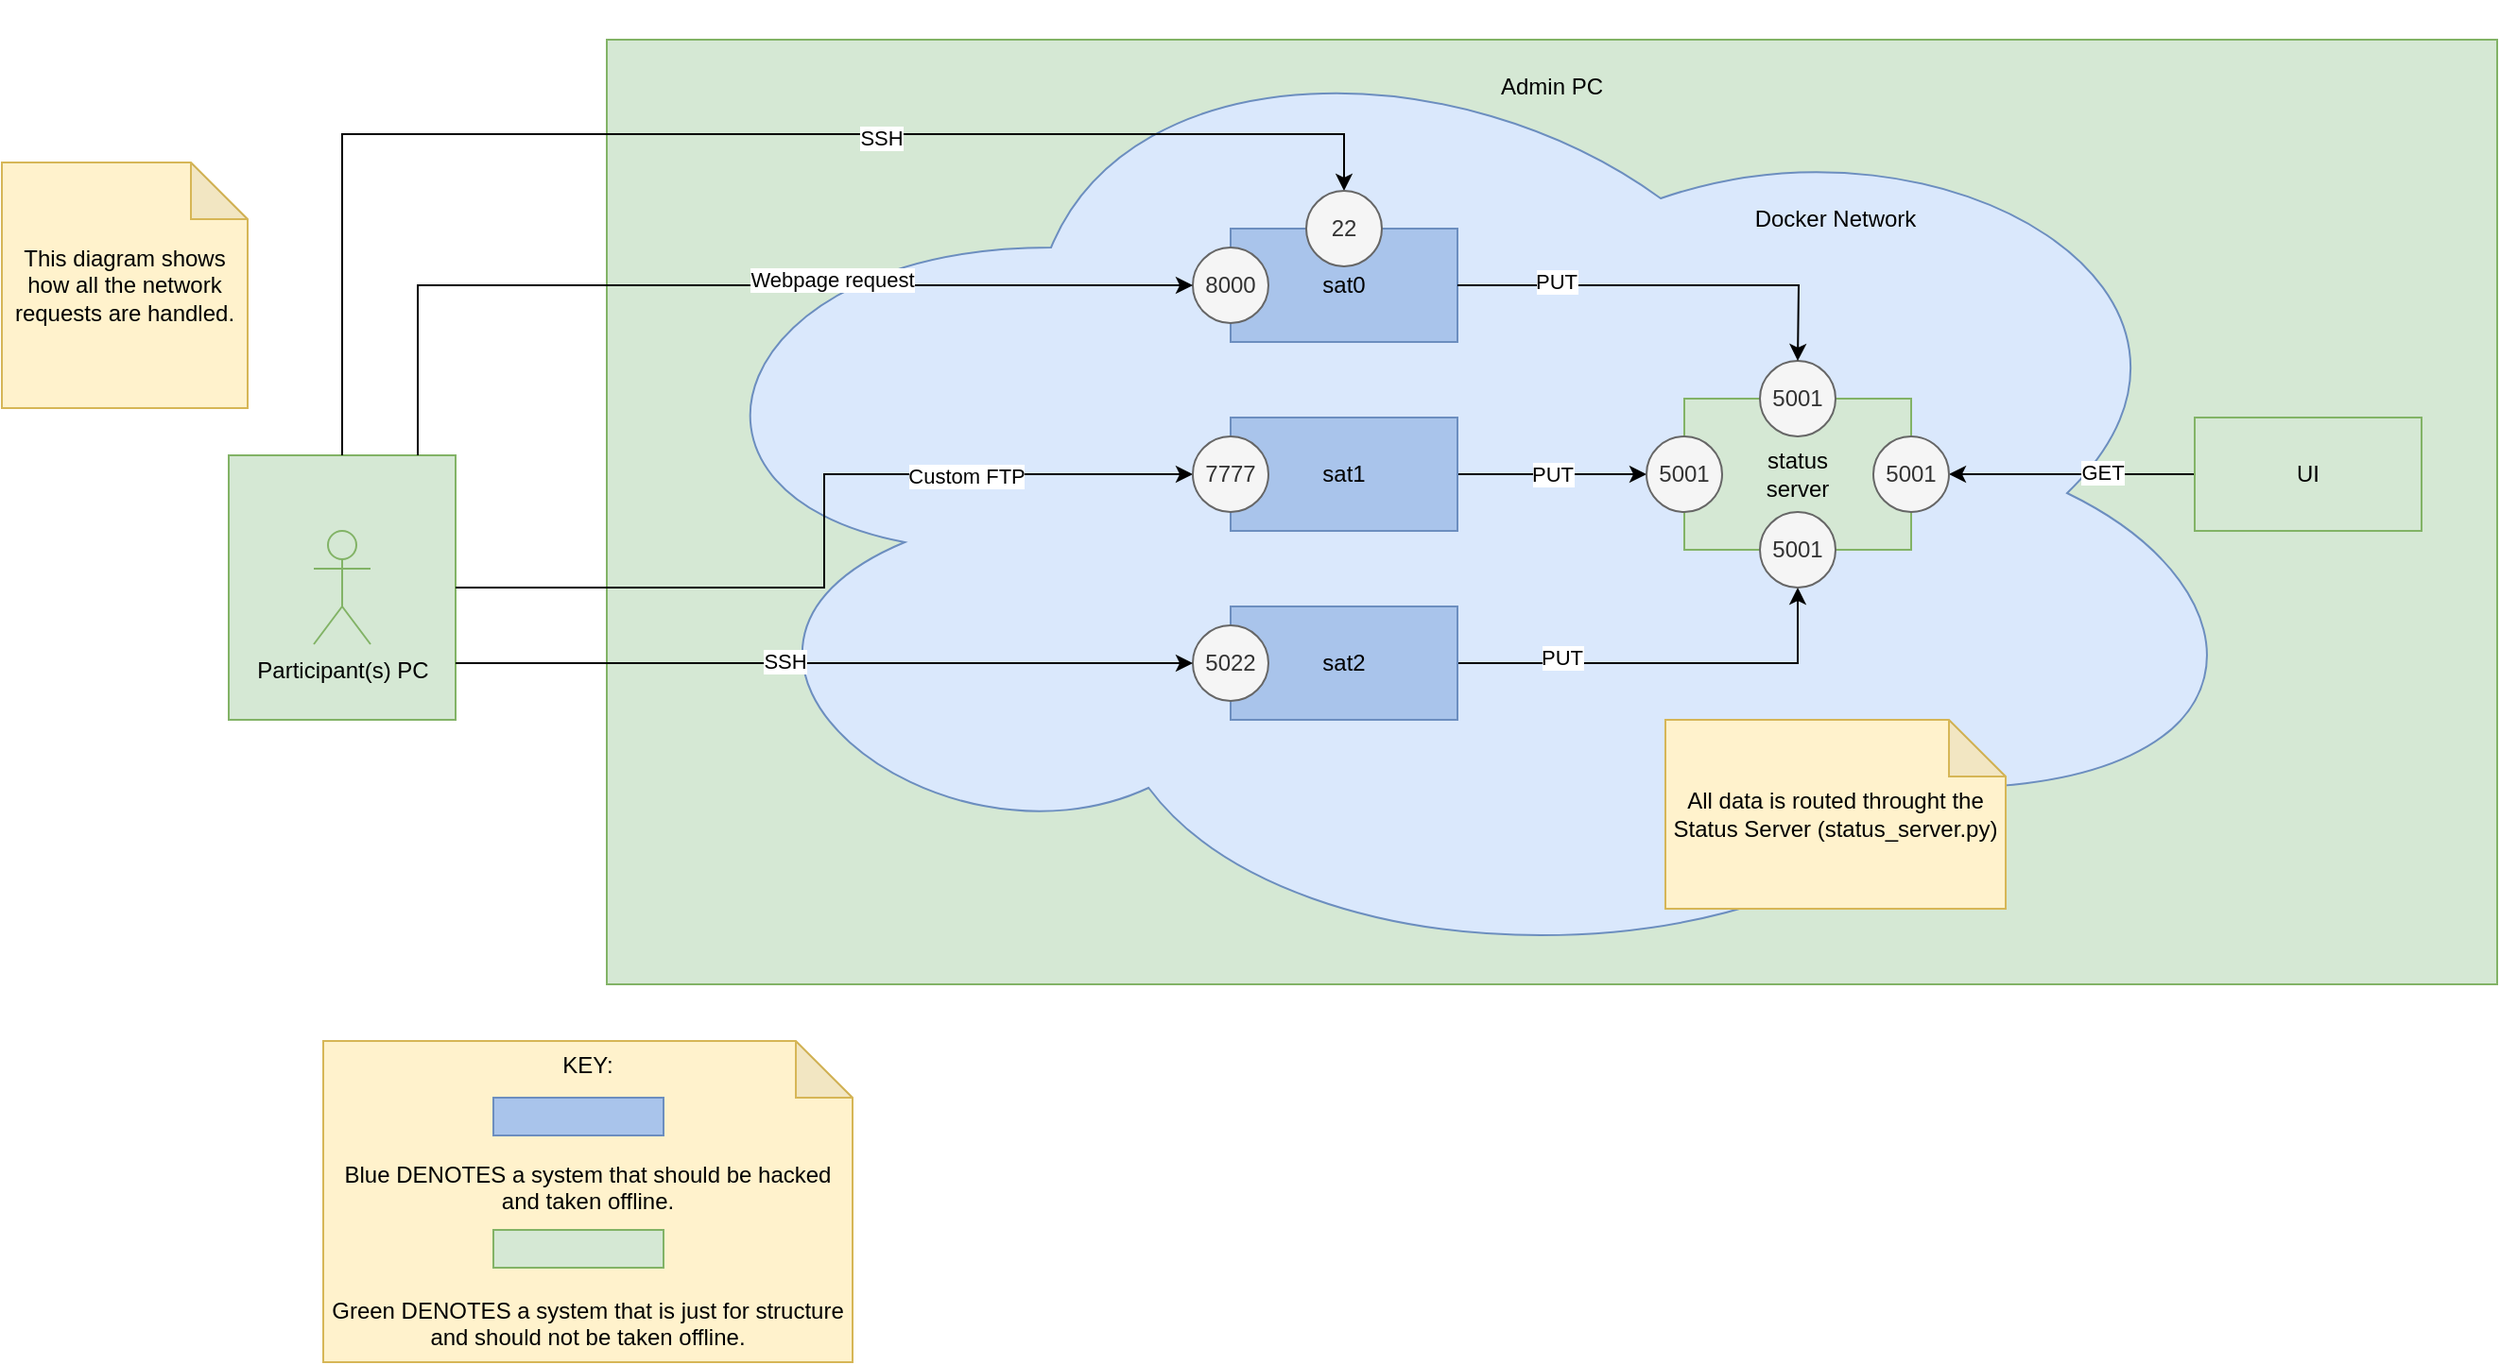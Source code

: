 <mxfile version="20.3.0" type="device"><diagram id="r4gc7Tyj2xSRfbFGmvSZ" name="Page-1"><mxGraphModel dx="2272" dy="865" grid="1" gridSize="10" guides="1" tooltips="1" connect="1" arrows="1" fold="1" page="1" pageScale="1" pageWidth="850" pageHeight="1100" math="0" shadow="0"><root><mxCell id="0"/><mxCell id="1" parent="0"/><mxCell id="dtuBN0e8xUeErcPKpAcE-1" value="" style="rounded=0;whiteSpace=wrap;html=1;fillColor=#d5e8d4;strokeColor=#82b366;" parent="1" vertex="1"><mxGeometry x="-190" y="30" width="1000" height="500" as="geometry"/></mxCell><mxCell id="jUfAzRQo_1r3gka3rUNN-15" value="" style="rounded=0;whiteSpace=wrap;html=1;fillColor=#d5e8d4;strokeColor=#82b366;" parent="1" vertex="1"><mxGeometry x="-390" y="250" width="120" height="140" as="geometry"/></mxCell><mxCell id="jUfAzRQo_1r3gka3rUNN-2" value="" style="ellipse;shape=cloud;whiteSpace=wrap;html=1;fillColor=#dae8fc;strokeColor=#6c8ebf;" parent="1" vertex="1"><mxGeometry x="-170" y="10" width="860" height="520" as="geometry"/></mxCell><mxCell id="c05LhPYmYF8e8n40reGm-7" style="edgeStyle=orthogonalEdgeStyle;rounded=0;orthogonalLoop=1;jettySize=auto;html=1;entryX=0.5;entryY=0;entryDx=0;entryDy=0;startArrow=none;" parent="1" source="jUfAzRQo_1r3gka3rUNN-6" target="c05LhPYmYF8e8n40reGm-4" edge="1"><mxGeometry relative="1" as="geometry"/></mxCell><mxCell id="c05LhPYmYF8e8n40reGm-1" value="sat0" style="rounded=0;whiteSpace=wrap;html=1;fillColor=#A9C4EB;strokeColor=#6c8ebf;" parent="1" vertex="1"><mxGeometry x="140" y="130" width="120" height="60" as="geometry"/></mxCell><mxCell id="c05LhPYmYF8e8n40reGm-8" value="PUT" style="edgeStyle=orthogonalEdgeStyle;rounded=0;orthogonalLoop=1;jettySize=auto;html=1;entryX=0;entryY=0.5;entryDx=0;entryDy=0;" parent="1" source="c05LhPYmYF8e8n40reGm-2" target="jUfAzRQo_1r3gka3rUNN-12" edge="1"><mxGeometry relative="1" as="geometry"><mxPoint x="320" y="270" as="targetPoint"/></mxGeometry></mxCell><mxCell id="c05LhPYmYF8e8n40reGm-2" value="sat1" style="rounded=0;whiteSpace=wrap;html=1;fillColor=#A9C4EB;strokeColor=#6c8ebf;" parent="1" vertex="1"><mxGeometry x="140" y="230" width="120" height="60" as="geometry"/></mxCell><mxCell id="c05LhPYmYF8e8n40reGm-9" style="edgeStyle=orthogonalEdgeStyle;rounded=0;orthogonalLoop=1;jettySize=auto;html=1;entryX=0.5;entryY=1;entryDx=0;entryDy=0;" parent="1" source="c05LhPYmYF8e8n40reGm-3" target="jUfAzRQo_1r3gka3rUNN-11" edge="1"><mxGeometry relative="1" as="geometry"><mxPoint x="440" y="350" as="targetPoint"/></mxGeometry></mxCell><mxCell id="c05LhPYmYF8e8n40reGm-10" value="PUT" style="edgeLabel;html=1;align=center;verticalAlign=middle;resizable=0;points=[];" parent="c05LhPYmYF8e8n40reGm-9" vertex="1" connectable="0"><mxGeometry x="-0.504" y="3" relative="1" as="geometry"><mxPoint as="offset"/></mxGeometry></mxCell><mxCell id="c05LhPYmYF8e8n40reGm-3" value="sat2" style="rounded=0;whiteSpace=wrap;html=1;fillColor=#A9C4EB;strokeColor=#6c8ebf;" parent="1" vertex="1"><mxGeometry x="140" y="330" width="120" height="60" as="geometry"/></mxCell><mxCell id="c05LhPYmYF8e8n40reGm-6" style="edgeStyle=orthogonalEdgeStyle;rounded=0;orthogonalLoop=1;jettySize=auto;html=1;endArrow=none;endFill=0;startArrow=classic;startFill=1;exitX=1;exitY=0.5;exitDx=0;exitDy=0;" parent="1" source="jUfAzRQo_1r3gka3rUNN-10" target="c05LhPYmYF8e8n40reGm-5" edge="1"><mxGeometry relative="1" as="geometry"><mxPoint x="540" y="260" as="sourcePoint"/></mxGeometry></mxCell><mxCell id="c05LhPYmYF8e8n40reGm-14" value="GET" style="edgeLabel;html=1;align=center;verticalAlign=middle;resizable=0;points=[];" parent="c05LhPYmYF8e8n40reGm-6" vertex="1" connectable="0"><mxGeometry x="0.24" y="1" relative="1" as="geometry"><mxPoint as="offset"/></mxGeometry></mxCell><mxCell id="c05LhPYmYF8e8n40reGm-4" value="status&lt;br&gt;server" style="rounded=0;whiteSpace=wrap;html=1;fillColor=#d5e8d4;strokeColor=#82b366;" parent="1" vertex="1"><mxGeometry x="380" y="220" width="120" height="80" as="geometry"/></mxCell><mxCell id="c05LhPYmYF8e8n40reGm-5" value="UI" style="rounded=0;whiteSpace=wrap;html=1;fillColor=#d5e8d4;strokeColor=#82b366;" parent="1" vertex="1"><mxGeometry x="650" y="230" width="120" height="60" as="geometry"/></mxCell><mxCell id="c05LhPYmYF8e8n40reGm-27" value="This diagram shows how all the network requests are handled." style="shape=note;whiteSpace=wrap;html=1;backgroundOutline=1;darkOpacity=0.05;fillColor=#fff2cc;strokeColor=#d6b656;" parent="1" vertex="1"><mxGeometry x="-510" y="95" width="130" height="130" as="geometry"/></mxCell><mxCell id="c05LhPYmYF8e8n40reGm-28" value="All data is routed throught the Status Server (status_server.py)" style="shape=note;whiteSpace=wrap;html=1;backgroundOutline=1;darkOpacity=0.05;fillColor=#fff2cc;strokeColor=#d6b656;" parent="1" vertex="1"><mxGeometry x="370" y="390" width="180" height="100" as="geometry"/></mxCell><mxCell id="c05LhPYmYF8e8n40reGm-30" value="KEY:&lt;br&gt;&lt;br&gt;&lt;br&gt;&lt;br&gt;Blue DENOTES a system that should be hacked and taken offline.&lt;br&gt;&lt;br&gt;&lt;br&gt;&lt;br&gt;Green DENOTES a system that is just for structure and should not be taken offline." style="shape=note;whiteSpace=wrap;html=1;backgroundOutline=1;darkOpacity=0.05;fillColor=#fff2cc;strokeColor=#d6b656;" parent="1" vertex="1"><mxGeometry x="-340" y="560" width="280" height="170" as="geometry"/></mxCell><mxCell id="c05LhPYmYF8e8n40reGm-31" value="" style="rounded=0;whiteSpace=wrap;html=1;fillColor=#A9C4EB;strokeColor=#6c8ebf;" parent="1" vertex="1"><mxGeometry x="-250" y="590" width="90" height="20" as="geometry"/></mxCell><mxCell id="c05LhPYmYF8e8n40reGm-32" value="" style="rounded=0;whiteSpace=wrap;html=1;fillColor=#d5e8d4;strokeColor=#82b366;" parent="1" vertex="1"><mxGeometry x="-250" y="660" width="90" height="20" as="geometry"/></mxCell><mxCell id="jUfAzRQo_1r3gka3rUNN-3" value="Docker Network" style="text;html=1;strokeColor=none;fillColor=none;align=center;verticalAlign=middle;whiteSpace=wrap;rounded=0;" parent="1" vertex="1"><mxGeometry x="400" y="110" width="120" height="30" as="geometry"/></mxCell><mxCell id="jUfAzRQo_1r3gka3rUNN-4" value="8000" style="ellipse;whiteSpace=wrap;html=1;aspect=fixed;fillColor=#f5f5f5;fontColor=#333333;strokeColor=#666666;" parent="1" vertex="1"><mxGeometry x="120" y="140" width="40" height="40" as="geometry"/></mxCell><mxCell id="jUfAzRQo_1r3gka3rUNN-6" value="5001" style="ellipse;whiteSpace=wrap;html=1;aspect=fixed;fillColor=#f5f5f5;fontColor=#333333;strokeColor=#666666;" parent="1" vertex="1"><mxGeometry x="420" y="200" width="40" height="40" as="geometry"/></mxCell><mxCell id="jUfAzRQo_1r3gka3rUNN-8" value="" style="edgeStyle=orthogonalEdgeStyle;rounded=0;orthogonalLoop=1;jettySize=auto;html=1;endArrow=classic;endFill=1;exitX=1;exitY=0.5;exitDx=0;exitDy=0;" parent="1" source="c05LhPYmYF8e8n40reGm-1" edge="1"><mxGeometry relative="1" as="geometry"><mxPoint x="280" y="160" as="sourcePoint"/><mxPoint x="440" y="200" as="targetPoint"/></mxGeometry></mxCell><mxCell id="jUfAzRQo_1r3gka3rUNN-9" value="PUT" style="edgeLabel;html=1;align=center;verticalAlign=middle;resizable=0;points=[];" parent="jUfAzRQo_1r3gka3rUNN-8" vertex="1" connectable="0"><mxGeometry x="-0.528" y="2" relative="1" as="geometry"><mxPoint as="offset"/></mxGeometry></mxCell><mxCell id="jUfAzRQo_1r3gka3rUNN-10" value="5001" style="ellipse;whiteSpace=wrap;html=1;aspect=fixed;fillColor=#f5f5f5;fontColor=#333333;strokeColor=#666666;" parent="1" vertex="1"><mxGeometry x="480" y="240" width="40" height="40" as="geometry"/></mxCell><mxCell id="jUfAzRQo_1r3gka3rUNN-11" value="5001" style="ellipse;whiteSpace=wrap;html=1;aspect=fixed;fillColor=#f5f5f5;fontColor=#333333;strokeColor=#666666;" parent="1" vertex="1"><mxGeometry x="420" y="280" width="40" height="40" as="geometry"/></mxCell><mxCell id="jUfAzRQo_1r3gka3rUNN-12" value="5001" style="ellipse;whiteSpace=wrap;html=1;aspect=fixed;fillColor=#f5f5f5;fontColor=#333333;strokeColor=#666666;" parent="1" vertex="1"><mxGeometry x="360" y="240" width="40" height="40" as="geometry"/></mxCell><mxCell id="jUfAzRQo_1r3gka3rUNN-14" value="Participant(s) PC" style="shape=umlActor;verticalLabelPosition=bottom;verticalAlign=top;html=1;outlineConnect=0;fillColor=#d5e8d4;strokeColor=#82b366;" parent="1" vertex="1"><mxGeometry x="-345" y="290" width="30" height="60" as="geometry"/></mxCell><mxCell id="jUfAzRQo_1r3gka3rUNN-16" style="edgeStyle=orthogonalEdgeStyle;rounded=0;orthogonalLoop=1;jettySize=auto;html=1;entryX=0;entryY=0.5;entryDx=0;entryDy=0;endArrow=classic;endFill=1;" parent="1" source="jUfAzRQo_1r3gka3rUNN-15" target="jUfAzRQo_1r3gka3rUNN-4" edge="1"><mxGeometry relative="1" as="geometry"><Array as="points"><mxPoint x="-290" y="160"/></Array></mxGeometry></mxCell><mxCell id="jUfAzRQo_1r3gka3rUNN-17" value="Webpage request" style="edgeLabel;html=1;align=center;verticalAlign=middle;resizable=0;points=[];" parent="jUfAzRQo_1r3gka3rUNN-16" vertex="1" connectable="0"><mxGeometry x="0.235" y="3" relative="1" as="geometry"><mxPoint as="offset"/></mxGeometry></mxCell><mxCell id="jUfAzRQo_1r3gka3rUNN-18" style="edgeStyle=orthogonalEdgeStyle;rounded=0;orthogonalLoop=1;jettySize=auto;html=1;endArrow=classic;endFill=1;entryX=0;entryY=0.5;entryDx=0;entryDy=0;" parent="1" source="jUfAzRQo_1r3gka3rUNN-15" target="jUfAzRQo_1r3gka3rUNN-22" edge="1"><mxGeometry relative="1" as="geometry"><mxPoint x="110" y="260" as="targetPoint"/></mxGeometry></mxCell><mxCell id="jUfAzRQo_1r3gka3rUNN-20" value="Custom FTP" style="edgeLabel;html=1;align=center;verticalAlign=middle;resizable=0;points=[];" parent="jUfAzRQo_1r3gka3rUNN-18" vertex="1" connectable="0"><mxGeometry x="0.464" y="-1" relative="1" as="geometry"><mxPoint as="offset"/></mxGeometry></mxCell><mxCell id="jUfAzRQo_1r3gka3rUNN-19" style="edgeStyle=orthogonalEdgeStyle;rounded=0;orthogonalLoop=1;jettySize=auto;html=1;endArrow=classic;endFill=1;entryX=0.5;entryY=0;entryDx=0;entryDy=0;" parent="1" source="jUfAzRQo_1r3gka3rUNN-15" target="jUfAzRQo_1r3gka3rUNN-27" edge="1"><mxGeometry relative="1" as="geometry"><mxPoint x="90" y="160" as="targetPoint"/><Array as="points"><mxPoint x="-330" y="80"/><mxPoint x="200" y="80"/></Array></mxGeometry></mxCell><mxCell id="jUfAzRQo_1r3gka3rUNN-30" value="SSH" style="edgeLabel;html=1;align=center;verticalAlign=middle;resizable=0;points=[];" parent="jUfAzRQo_1r3gka3rUNN-19" vertex="1" connectable="0"><mxGeometry x="0.247" y="-2" relative="1" as="geometry"><mxPoint as="offset"/></mxGeometry></mxCell><mxCell id="jUfAzRQo_1r3gka3rUNN-22" value="7777" style="ellipse;whiteSpace=wrap;html=1;aspect=fixed;fillColor=#f5f5f5;fontColor=#333333;strokeColor=#666666;" parent="1" vertex="1"><mxGeometry x="120" y="240" width="40" height="40" as="geometry"/></mxCell><mxCell id="jUfAzRQo_1r3gka3rUNN-23" value="5022" style="ellipse;whiteSpace=wrap;html=1;aspect=fixed;fillColor=#f5f5f5;fontColor=#333333;strokeColor=#666666;" parent="1" vertex="1"><mxGeometry x="120" y="340" width="40" height="40" as="geometry"/></mxCell><mxCell id="jUfAzRQo_1r3gka3rUNN-24" style="edgeStyle=orthogonalEdgeStyle;rounded=0;orthogonalLoop=1;jettySize=auto;html=1;entryX=0;entryY=0.5;entryDx=0;entryDy=0;endArrow=classic;endFill=1;" parent="1" source="jUfAzRQo_1r3gka3rUNN-15" target="jUfAzRQo_1r3gka3rUNN-23" edge="1"><mxGeometry relative="1" as="geometry"><Array as="points"><mxPoint x="-120" y="360"/><mxPoint x="-120" y="360"/></Array></mxGeometry></mxCell><mxCell id="jUfAzRQo_1r3gka3rUNN-25" value="SSH" style="edgeLabel;html=1;align=center;verticalAlign=middle;resizable=0;points=[];" parent="jUfAzRQo_1r3gka3rUNN-24" vertex="1" connectable="0"><mxGeometry x="-0.108" y="1" relative="1" as="geometry"><mxPoint as="offset"/></mxGeometry></mxCell><mxCell id="jUfAzRQo_1r3gka3rUNN-27" value="22" style="ellipse;whiteSpace=wrap;html=1;aspect=fixed;fillColor=#f5f5f5;fontColor=#333333;strokeColor=#666666;" parent="1" vertex="1"><mxGeometry x="180" y="110" width="40" height="40" as="geometry"/></mxCell><mxCell id="dtuBN0e8xUeErcPKpAcE-2" value="Admin PC" style="text;html=1;strokeColor=none;fillColor=none;align=center;verticalAlign=middle;whiteSpace=wrap;rounded=0;" parent="1" vertex="1"><mxGeometry x="280" y="40" width="60" height="30" as="geometry"/></mxCell></root></mxGraphModel></diagram></mxfile>